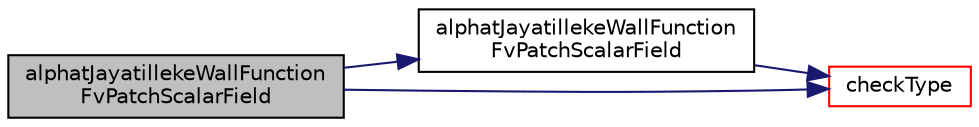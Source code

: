 digraph "alphatJayatillekeWallFunctionFvPatchScalarField"
{
  bgcolor="transparent";
  edge [fontname="Helvetica",fontsize="10",labelfontname="Helvetica",labelfontsize="10"];
  node [fontname="Helvetica",fontsize="10",shape=record];
  rankdir="LR";
  Node1 [label="alphatJayatillekeWallFunction\lFvPatchScalarField",height=0.2,width=0.4,color="black", fillcolor="grey75", style="filled", fontcolor="black"];
  Node1 -> Node2 [color="midnightblue",fontsize="10",style="solid",fontname="Helvetica"];
  Node2 [label="alphatJayatillekeWallFunction\lFvPatchScalarField",height=0.2,width=0.4,color="black",URL="$a00042.html#ac912720802da650582c927db92e92b3d",tooltip="Construct from patch and internal field. "];
  Node2 -> Node3 [color="midnightblue",fontsize="10",style="solid",fontname="Helvetica"];
  Node3 [label="checkType",height=0.2,width=0.4,color="red",URL="$a00042.html#ad72f1118ee25d5a9fcb73f4c5d8ea9d0",tooltip="Check the type of the patch. "];
  Node1 -> Node3 [color="midnightblue",fontsize="10",style="solid",fontname="Helvetica"];
}
